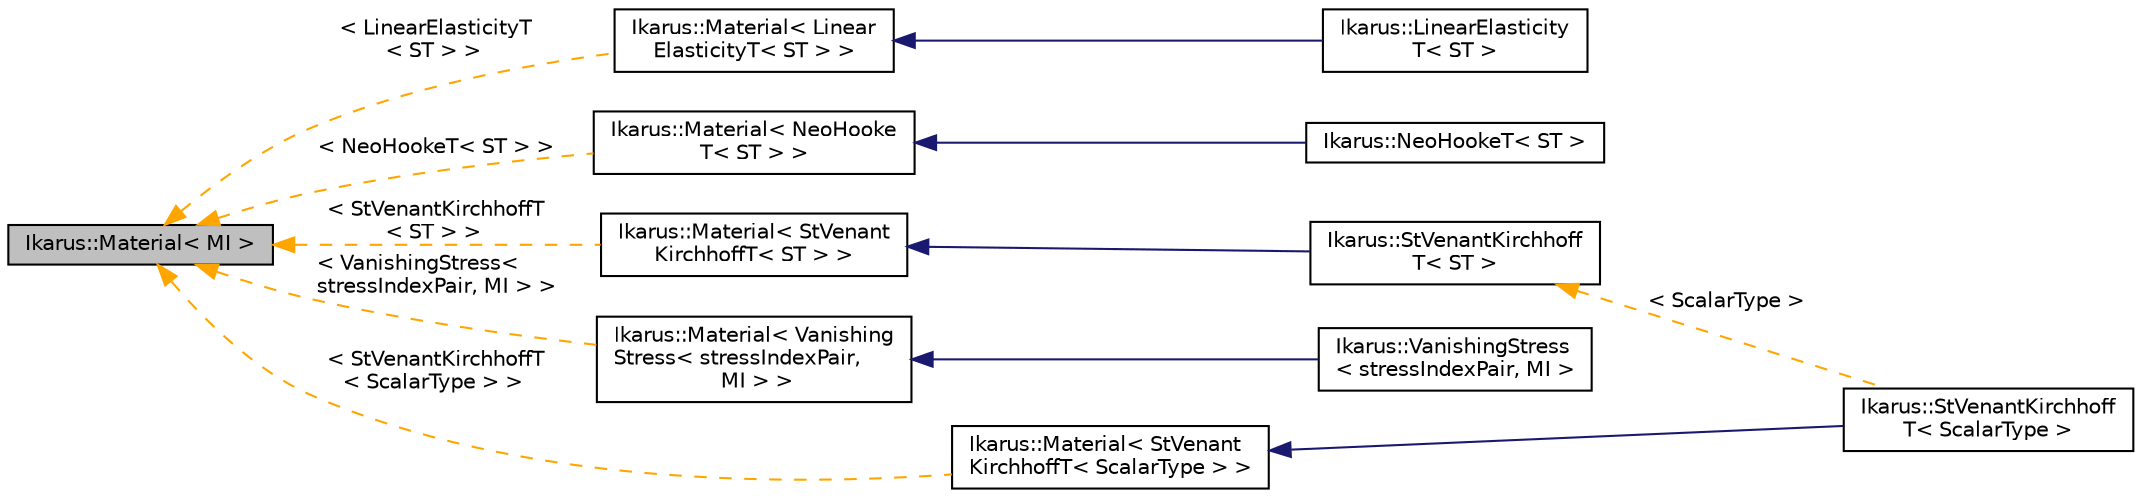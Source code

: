 digraph "Ikarus::Material&lt; MI &gt;"
{
 // LATEX_PDF_SIZE
  edge [fontname="Helvetica",fontsize="10",labelfontname="Helvetica",labelfontsize="10"];
  node [fontname="Helvetica",fontsize="10",shape=record];
  rankdir="LR";
  Node1 [label="Ikarus::Material\< MI \>",height=0.2,width=0.4,color="black", fillcolor="grey75", style="filled", fontcolor="black",tooltip="Interface classf or materials."];
  Node1 -> Node2 [dir="back",color="orange",fontsize="10",style="dashed",label=" \< LinearElasticityT\l\< ST \> \>" ,fontname="Helvetica"];
  Node2 [label="Ikarus::Material\< Linear\lElasticityT\< ST \> \>",height=0.2,width=0.4,color="black", fillcolor="white", style="filled",URL="$a01310.html",tooltip=" "];
  Node2 -> Node3 [dir="back",color="midnightblue",fontsize="10",style="solid",fontname="Helvetica"];
  Node3 [label="Ikarus::LinearElasticity\lT\< ST \>",height=0.2,width=0.4,color="black", fillcolor="white", style="filled",URL="$a01314.html",tooltip="Implementation of the Linear Elasticity material model.The energy is computed as."];
  Node1 -> Node4 [dir="back",color="orange",fontsize="10",style="dashed",label=" \< NeoHookeT\< ST \> \>" ,fontname="Helvetica"];
  Node4 [label="Ikarus::Material\< NeoHooke\lT\< ST \> \>",height=0.2,width=0.4,color="black", fillcolor="white", style="filled",URL="$a01310.html",tooltip=" "];
  Node4 -> Node5 [dir="back",color="midnightblue",fontsize="10",style="solid",fontname="Helvetica"];
  Node5 [label="Ikarus::NeoHookeT\< ST \>",height=0.2,width=0.4,color="black", fillcolor="white", style="filled",URL="$a01318.html",tooltip="Implementation of the Neo-Hookean material model.The energy is computed as."];
  Node1 -> Node6 [dir="back",color="orange",fontsize="10",style="dashed",label=" \< StVenantKirchhoffT\l\< ST \> \>" ,fontname="Helvetica"];
  Node6 [label="Ikarus::Material\< StVenant\lKirchhoffT\< ST \> \>",height=0.2,width=0.4,color="black", fillcolor="white", style="filled",URL="$a01310.html",tooltip=" "];
  Node6 -> Node7 [dir="back",color="midnightblue",fontsize="10",style="solid",fontname="Helvetica"];
  Node7 [label="Ikarus::StVenantKirchhoff\lT\< ST \>",height=0.2,width=0.4,color="black", fillcolor="white", style="filled",URL="$a01322.html",tooltip="Implementation of the Saint Venant-Kirchhoff material model.The energy is computed as."];
  Node7 -> Node8 [dir="back",color="orange",fontsize="10",style="dashed",label=" \< ScalarType \>" ,fontname="Helvetica"];
  Node8 [label="Ikarus::StVenantKirchhoff\lT\< ScalarType \>",height=0.2,width=0.4,color="black", fillcolor="white", style="filled",URL="$a01322.html",tooltip=" "];
  Node1 -> Node9 [dir="back",color="orange",fontsize="10",style="dashed",label=" \< VanishingStress\<\l stressIndexPair, MI \> \>" ,fontname="Helvetica"];
  Node9 [label="Ikarus::Material\< Vanishing\lStress\< stressIndexPair,\l MI \> \>",height=0.2,width=0.4,color="black", fillcolor="white", style="filled",URL="$a01310.html",tooltip=" "];
  Node9 -> Node10 [dir="back",color="midnightblue",fontsize="10",style="solid",fontname="Helvetica"];
  Node10 [label="Ikarus::VanishingStress\l\< stressIndexPair, MI \>",height=0.2,width=0.4,color="black", fillcolor="white", style="filled",URL="$a01330.html",tooltip="VanishingStress material model that enforces stress components to be zero."];
  Node1 -> Node11 [dir="back",color="orange",fontsize="10",style="dashed",label=" \< StVenantKirchhoffT\l\< ScalarType \> \>" ,fontname="Helvetica"];
  Node11 [label="Ikarus::Material\< StVenant\lKirchhoffT\< ScalarType \> \>",height=0.2,width=0.4,color="black", fillcolor="white", style="filled",URL="$a01310.html",tooltip=" "];
  Node11 -> Node8 [dir="back",color="midnightblue",fontsize="10",style="solid",fontname="Helvetica"];
}
